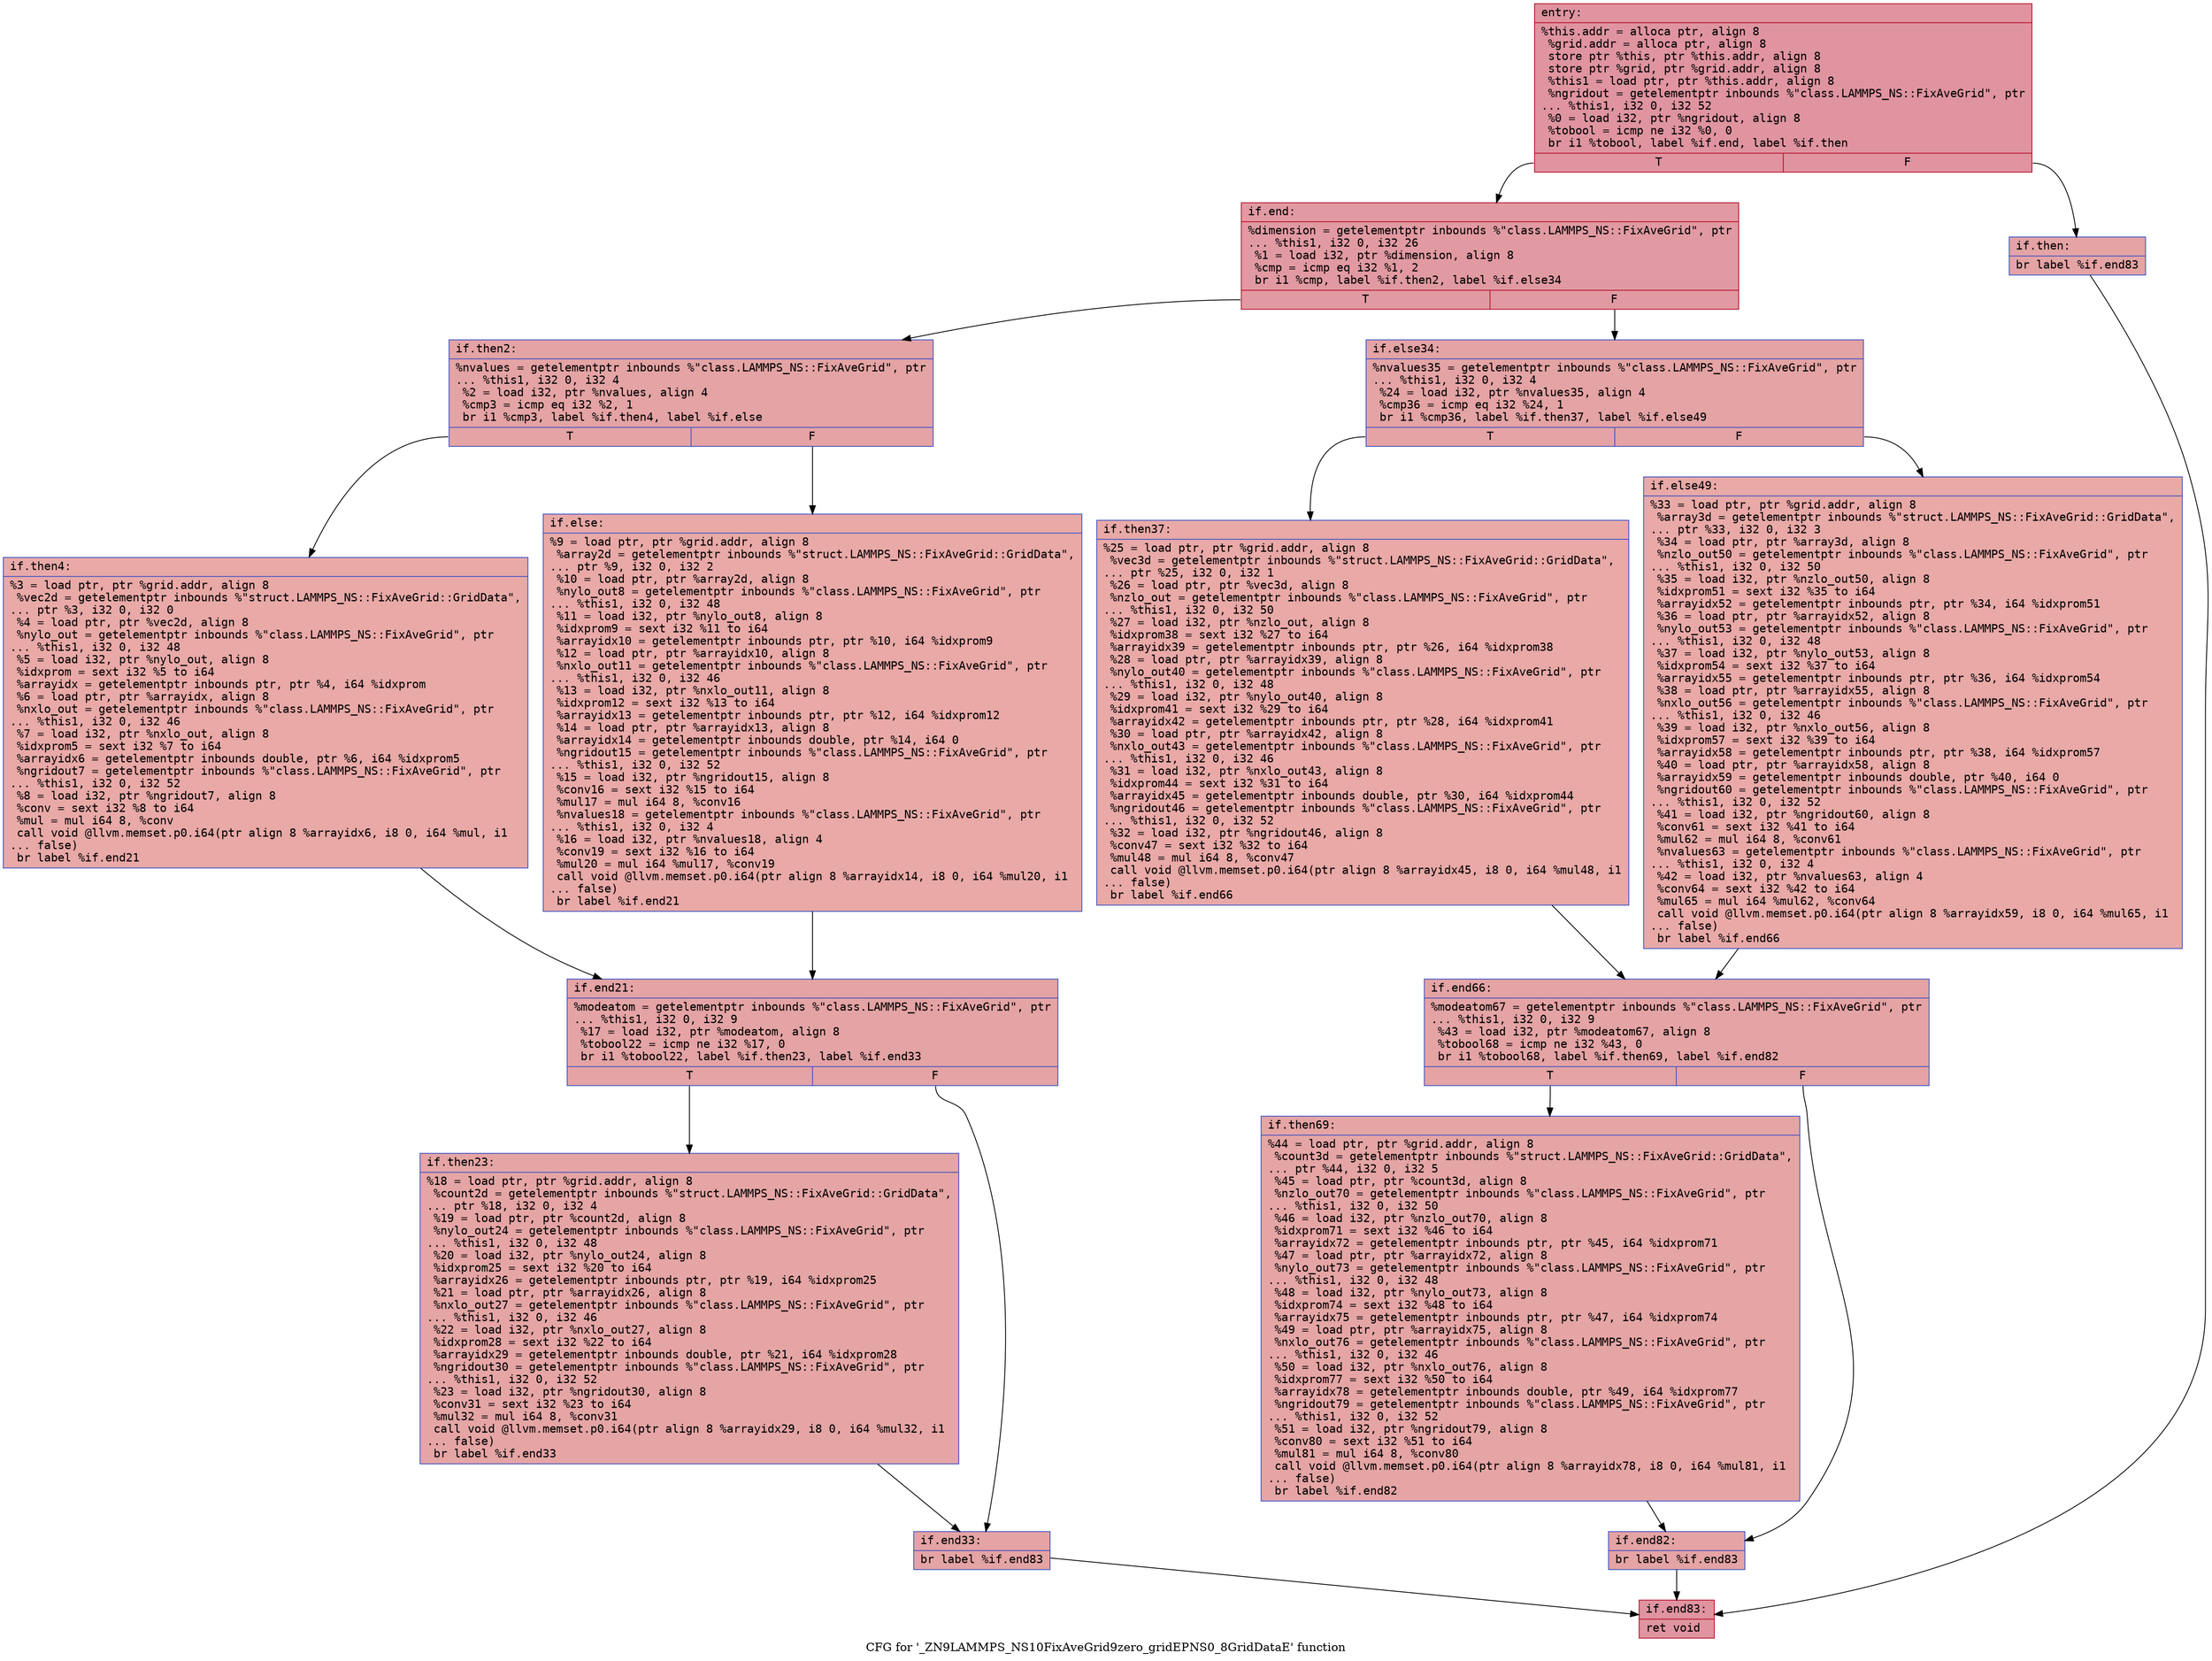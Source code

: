 digraph "CFG for '_ZN9LAMMPS_NS10FixAveGrid9zero_gridEPNS0_8GridDataE' function" {
	label="CFG for '_ZN9LAMMPS_NS10FixAveGrid9zero_gridEPNS0_8GridDataE' function";

	Node0x560b51351590 [shape=record,color="#b70d28ff", style=filled, fillcolor="#b70d2870" fontname="Courier",label="{entry:\l|  %this.addr = alloca ptr, align 8\l  %grid.addr = alloca ptr, align 8\l  store ptr %this, ptr %this.addr, align 8\l  store ptr %grid, ptr %grid.addr, align 8\l  %this1 = load ptr, ptr %this.addr, align 8\l  %ngridout = getelementptr inbounds %\"class.LAMMPS_NS::FixAveGrid\", ptr\l... %this1, i32 0, i32 52\l  %0 = load i32, ptr %ngridout, align 8\l  %tobool = icmp ne i32 %0, 0\l  br i1 %tobool, label %if.end, label %if.then\l|{<s0>T|<s1>F}}"];
	Node0x560b51351590:s0 -> Node0x560b51351aa0[tooltip="entry -> if.end\nProbability 62.50%" ];
	Node0x560b51351590:s1 -> Node0x560b51351b10[tooltip="entry -> if.then\nProbability 37.50%" ];
	Node0x560b51351b10 [shape=record,color="#3d50c3ff", style=filled, fillcolor="#c32e3170" fontname="Courier",label="{if.then:\l|  br label %if.end83\l}"];
	Node0x560b51351b10 -> Node0x560b51351c30[tooltip="if.then -> if.end83\nProbability 100.00%" ];
	Node0x560b51351aa0 [shape=record,color="#b70d28ff", style=filled, fillcolor="#bb1b2c70" fontname="Courier",label="{if.end:\l|  %dimension = getelementptr inbounds %\"class.LAMMPS_NS::FixAveGrid\", ptr\l... %this1, i32 0, i32 26\l  %1 = load i32, ptr %dimension, align 8\l  %cmp = icmp eq i32 %1, 2\l  br i1 %cmp, label %if.then2, label %if.else34\l|{<s0>T|<s1>F}}"];
	Node0x560b51351aa0:s0 -> Node0x560b513520e0[tooltip="if.end -> if.then2\nProbability 50.00%" ];
	Node0x560b51351aa0:s1 -> Node0x560b51352160[tooltip="if.end -> if.else34\nProbability 50.00%" ];
	Node0x560b513520e0 [shape=record,color="#3d50c3ff", style=filled, fillcolor="#c32e3170" fontname="Courier",label="{if.then2:\l|  %nvalues = getelementptr inbounds %\"class.LAMMPS_NS::FixAveGrid\", ptr\l... %this1, i32 0, i32 4\l  %2 = load i32, ptr %nvalues, align 4\l  %cmp3 = icmp eq i32 %2, 1\l  br i1 %cmp3, label %if.then4, label %if.else\l|{<s0>T|<s1>F}}"];
	Node0x560b513520e0:s0 -> Node0x560b513572d0[tooltip="if.then2 -> if.then4\nProbability 50.00%" ];
	Node0x560b513520e0:s1 -> Node0x560b51357320[tooltip="if.then2 -> if.else\nProbability 50.00%" ];
	Node0x560b513572d0 [shape=record,color="#3d50c3ff", style=filled, fillcolor="#ca3b3770" fontname="Courier",label="{if.then4:\l|  %3 = load ptr, ptr %grid.addr, align 8\l  %vec2d = getelementptr inbounds %\"struct.LAMMPS_NS::FixAveGrid::GridData\",\l... ptr %3, i32 0, i32 0\l  %4 = load ptr, ptr %vec2d, align 8\l  %nylo_out = getelementptr inbounds %\"class.LAMMPS_NS::FixAveGrid\", ptr\l... %this1, i32 0, i32 48\l  %5 = load i32, ptr %nylo_out, align 8\l  %idxprom = sext i32 %5 to i64\l  %arrayidx = getelementptr inbounds ptr, ptr %4, i64 %idxprom\l  %6 = load ptr, ptr %arrayidx, align 8\l  %nxlo_out = getelementptr inbounds %\"class.LAMMPS_NS::FixAveGrid\", ptr\l... %this1, i32 0, i32 46\l  %7 = load i32, ptr %nxlo_out, align 8\l  %idxprom5 = sext i32 %7 to i64\l  %arrayidx6 = getelementptr inbounds double, ptr %6, i64 %idxprom5\l  %ngridout7 = getelementptr inbounds %\"class.LAMMPS_NS::FixAveGrid\", ptr\l... %this1, i32 0, i32 52\l  %8 = load i32, ptr %ngridout7, align 8\l  %conv = sext i32 %8 to i64\l  %mul = mul i64 8, %conv\l  call void @llvm.memset.p0.i64(ptr align 8 %arrayidx6, i8 0, i64 %mul, i1\l... false)\l  br label %if.end21\l}"];
	Node0x560b513572d0 -> Node0x560b51358460[tooltip="if.then4 -> if.end21\nProbability 100.00%" ];
	Node0x560b51357320 [shape=record,color="#3d50c3ff", style=filled, fillcolor="#ca3b3770" fontname="Courier",label="{if.else:\l|  %9 = load ptr, ptr %grid.addr, align 8\l  %array2d = getelementptr inbounds %\"struct.LAMMPS_NS::FixAveGrid::GridData\",\l... ptr %9, i32 0, i32 2\l  %10 = load ptr, ptr %array2d, align 8\l  %nylo_out8 = getelementptr inbounds %\"class.LAMMPS_NS::FixAveGrid\", ptr\l... %this1, i32 0, i32 48\l  %11 = load i32, ptr %nylo_out8, align 8\l  %idxprom9 = sext i32 %11 to i64\l  %arrayidx10 = getelementptr inbounds ptr, ptr %10, i64 %idxprom9\l  %12 = load ptr, ptr %arrayidx10, align 8\l  %nxlo_out11 = getelementptr inbounds %\"class.LAMMPS_NS::FixAveGrid\", ptr\l... %this1, i32 0, i32 46\l  %13 = load i32, ptr %nxlo_out11, align 8\l  %idxprom12 = sext i32 %13 to i64\l  %arrayidx13 = getelementptr inbounds ptr, ptr %12, i64 %idxprom12\l  %14 = load ptr, ptr %arrayidx13, align 8\l  %arrayidx14 = getelementptr inbounds double, ptr %14, i64 0\l  %ngridout15 = getelementptr inbounds %\"class.LAMMPS_NS::FixAveGrid\", ptr\l... %this1, i32 0, i32 52\l  %15 = load i32, ptr %ngridout15, align 8\l  %conv16 = sext i32 %15 to i64\l  %mul17 = mul i64 8, %conv16\l  %nvalues18 = getelementptr inbounds %\"class.LAMMPS_NS::FixAveGrid\", ptr\l... %this1, i32 0, i32 4\l  %16 = load i32, ptr %nvalues18, align 4\l  %conv19 = sext i32 %16 to i64\l  %mul20 = mul i64 %mul17, %conv19\l  call void @llvm.memset.p0.i64(ptr align 8 %arrayidx14, i8 0, i64 %mul20, i1\l... false)\l  br label %if.end21\l}"];
	Node0x560b51357320 -> Node0x560b51358460[tooltip="if.else -> if.end21\nProbability 100.00%" ];
	Node0x560b51358460 [shape=record,color="#3d50c3ff", style=filled, fillcolor="#c32e3170" fontname="Courier",label="{if.end21:\l|  %modeatom = getelementptr inbounds %\"class.LAMMPS_NS::FixAveGrid\", ptr\l... %this1, i32 0, i32 9\l  %17 = load i32, ptr %modeatom, align 8\l  %tobool22 = icmp ne i32 %17, 0\l  br i1 %tobool22, label %if.then23, label %if.end33\l|{<s0>T|<s1>F}}"];
	Node0x560b51358460:s0 -> Node0x560b513597b0[tooltip="if.end21 -> if.then23\nProbability 62.50%" ];
	Node0x560b51358460:s1 -> Node0x560b51359830[tooltip="if.end21 -> if.end33\nProbability 37.50%" ];
	Node0x560b513597b0 [shape=record,color="#3d50c3ff", style=filled, fillcolor="#c5333470" fontname="Courier",label="{if.then23:\l|  %18 = load ptr, ptr %grid.addr, align 8\l  %count2d = getelementptr inbounds %\"struct.LAMMPS_NS::FixAveGrid::GridData\",\l... ptr %18, i32 0, i32 4\l  %19 = load ptr, ptr %count2d, align 8\l  %nylo_out24 = getelementptr inbounds %\"class.LAMMPS_NS::FixAveGrid\", ptr\l... %this1, i32 0, i32 48\l  %20 = load i32, ptr %nylo_out24, align 8\l  %idxprom25 = sext i32 %20 to i64\l  %arrayidx26 = getelementptr inbounds ptr, ptr %19, i64 %idxprom25\l  %21 = load ptr, ptr %arrayidx26, align 8\l  %nxlo_out27 = getelementptr inbounds %\"class.LAMMPS_NS::FixAveGrid\", ptr\l... %this1, i32 0, i32 46\l  %22 = load i32, ptr %nxlo_out27, align 8\l  %idxprom28 = sext i32 %22 to i64\l  %arrayidx29 = getelementptr inbounds double, ptr %21, i64 %idxprom28\l  %ngridout30 = getelementptr inbounds %\"class.LAMMPS_NS::FixAveGrid\", ptr\l... %this1, i32 0, i32 52\l  %23 = load i32, ptr %ngridout30, align 8\l  %conv31 = sext i32 %23 to i64\l  %mul32 = mul i64 8, %conv31\l  call void @llvm.memset.p0.i64(ptr align 8 %arrayidx29, i8 0, i64 %mul32, i1\l... false)\l  br label %if.end33\l}"];
	Node0x560b513597b0 -> Node0x560b51359830[tooltip="if.then23 -> if.end33\nProbability 100.00%" ];
	Node0x560b51359830 [shape=record,color="#3d50c3ff", style=filled, fillcolor="#c32e3170" fontname="Courier",label="{if.end33:\l|  br label %if.end83\l}"];
	Node0x560b51359830 -> Node0x560b51351c30[tooltip="if.end33 -> if.end83\nProbability 100.00%" ];
	Node0x560b51352160 [shape=record,color="#3d50c3ff", style=filled, fillcolor="#c32e3170" fontname="Courier",label="{if.else34:\l|  %nvalues35 = getelementptr inbounds %\"class.LAMMPS_NS::FixAveGrid\", ptr\l... %this1, i32 0, i32 4\l  %24 = load i32, ptr %nvalues35, align 4\l  %cmp36 = icmp eq i32 %24, 1\l  br i1 %cmp36, label %if.then37, label %if.else49\l|{<s0>T|<s1>F}}"];
	Node0x560b51352160:s0 -> Node0x560b5135ab90[tooltip="if.else34 -> if.then37\nProbability 50.00%" ];
	Node0x560b51352160:s1 -> Node0x560b5135abe0[tooltip="if.else34 -> if.else49\nProbability 50.00%" ];
	Node0x560b5135ab90 [shape=record,color="#3d50c3ff", style=filled, fillcolor="#ca3b3770" fontname="Courier",label="{if.then37:\l|  %25 = load ptr, ptr %grid.addr, align 8\l  %vec3d = getelementptr inbounds %\"struct.LAMMPS_NS::FixAveGrid::GridData\",\l... ptr %25, i32 0, i32 1\l  %26 = load ptr, ptr %vec3d, align 8\l  %nzlo_out = getelementptr inbounds %\"class.LAMMPS_NS::FixAveGrid\", ptr\l... %this1, i32 0, i32 50\l  %27 = load i32, ptr %nzlo_out, align 8\l  %idxprom38 = sext i32 %27 to i64\l  %arrayidx39 = getelementptr inbounds ptr, ptr %26, i64 %idxprom38\l  %28 = load ptr, ptr %arrayidx39, align 8\l  %nylo_out40 = getelementptr inbounds %\"class.LAMMPS_NS::FixAveGrid\", ptr\l... %this1, i32 0, i32 48\l  %29 = load i32, ptr %nylo_out40, align 8\l  %idxprom41 = sext i32 %29 to i64\l  %arrayidx42 = getelementptr inbounds ptr, ptr %28, i64 %idxprom41\l  %30 = load ptr, ptr %arrayidx42, align 8\l  %nxlo_out43 = getelementptr inbounds %\"class.LAMMPS_NS::FixAveGrid\", ptr\l... %this1, i32 0, i32 46\l  %31 = load i32, ptr %nxlo_out43, align 8\l  %idxprom44 = sext i32 %31 to i64\l  %arrayidx45 = getelementptr inbounds double, ptr %30, i64 %idxprom44\l  %ngridout46 = getelementptr inbounds %\"class.LAMMPS_NS::FixAveGrid\", ptr\l... %this1, i32 0, i32 52\l  %32 = load i32, ptr %ngridout46, align 8\l  %conv47 = sext i32 %32 to i64\l  %mul48 = mul i64 8, %conv47\l  call void @llvm.memset.p0.i64(ptr align 8 %arrayidx45, i8 0, i64 %mul48, i1\l... false)\l  br label %if.end66\l}"];
	Node0x560b5135ab90 -> Node0x560b5135bd10[tooltip="if.then37 -> if.end66\nProbability 100.00%" ];
	Node0x560b5135abe0 [shape=record,color="#3d50c3ff", style=filled, fillcolor="#ca3b3770" fontname="Courier",label="{if.else49:\l|  %33 = load ptr, ptr %grid.addr, align 8\l  %array3d = getelementptr inbounds %\"struct.LAMMPS_NS::FixAveGrid::GridData\",\l... ptr %33, i32 0, i32 3\l  %34 = load ptr, ptr %array3d, align 8\l  %nzlo_out50 = getelementptr inbounds %\"class.LAMMPS_NS::FixAveGrid\", ptr\l... %this1, i32 0, i32 50\l  %35 = load i32, ptr %nzlo_out50, align 8\l  %idxprom51 = sext i32 %35 to i64\l  %arrayidx52 = getelementptr inbounds ptr, ptr %34, i64 %idxprom51\l  %36 = load ptr, ptr %arrayidx52, align 8\l  %nylo_out53 = getelementptr inbounds %\"class.LAMMPS_NS::FixAveGrid\", ptr\l... %this1, i32 0, i32 48\l  %37 = load i32, ptr %nylo_out53, align 8\l  %idxprom54 = sext i32 %37 to i64\l  %arrayidx55 = getelementptr inbounds ptr, ptr %36, i64 %idxprom54\l  %38 = load ptr, ptr %arrayidx55, align 8\l  %nxlo_out56 = getelementptr inbounds %\"class.LAMMPS_NS::FixAveGrid\", ptr\l... %this1, i32 0, i32 46\l  %39 = load i32, ptr %nxlo_out56, align 8\l  %idxprom57 = sext i32 %39 to i64\l  %arrayidx58 = getelementptr inbounds ptr, ptr %38, i64 %idxprom57\l  %40 = load ptr, ptr %arrayidx58, align 8\l  %arrayidx59 = getelementptr inbounds double, ptr %40, i64 0\l  %ngridout60 = getelementptr inbounds %\"class.LAMMPS_NS::FixAveGrid\", ptr\l... %this1, i32 0, i32 52\l  %41 = load i32, ptr %ngridout60, align 8\l  %conv61 = sext i32 %41 to i64\l  %mul62 = mul i64 8, %conv61\l  %nvalues63 = getelementptr inbounds %\"class.LAMMPS_NS::FixAveGrid\", ptr\l... %this1, i32 0, i32 4\l  %42 = load i32, ptr %nvalues63, align 4\l  %conv64 = sext i32 %42 to i64\l  %mul65 = mul i64 %mul62, %conv64\l  call void @llvm.memset.p0.i64(ptr align 8 %arrayidx59, i8 0, i64 %mul65, i1\l... false)\l  br label %if.end66\l}"];
	Node0x560b5135abe0 -> Node0x560b5135bd10[tooltip="if.else49 -> if.end66\nProbability 100.00%" ];
	Node0x560b5135bd10 [shape=record,color="#3d50c3ff", style=filled, fillcolor="#c32e3170" fontname="Courier",label="{if.end66:\l|  %modeatom67 = getelementptr inbounds %\"class.LAMMPS_NS::FixAveGrid\", ptr\l... %this1, i32 0, i32 9\l  %43 = load i32, ptr %modeatom67, align 8\l  %tobool68 = icmp ne i32 %43, 0\l  br i1 %tobool68, label %if.then69, label %if.end82\l|{<s0>T|<s1>F}}"];
	Node0x560b5135bd10:s0 -> Node0x560b5135d3c0[tooltip="if.end66 -> if.then69\nProbability 62.50%" ];
	Node0x560b5135bd10:s1 -> Node0x560b5135d440[tooltip="if.end66 -> if.end82\nProbability 37.50%" ];
	Node0x560b5135d3c0 [shape=record,color="#3d50c3ff", style=filled, fillcolor="#c5333470" fontname="Courier",label="{if.then69:\l|  %44 = load ptr, ptr %grid.addr, align 8\l  %count3d = getelementptr inbounds %\"struct.LAMMPS_NS::FixAveGrid::GridData\",\l... ptr %44, i32 0, i32 5\l  %45 = load ptr, ptr %count3d, align 8\l  %nzlo_out70 = getelementptr inbounds %\"class.LAMMPS_NS::FixAveGrid\", ptr\l... %this1, i32 0, i32 50\l  %46 = load i32, ptr %nzlo_out70, align 8\l  %idxprom71 = sext i32 %46 to i64\l  %arrayidx72 = getelementptr inbounds ptr, ptr %45, i64 %idxprom71\l  %47 = load ptr, ptr %arrayidx72, align 8\l  %nylo_out73 = getelementptr inbounds %\"class.LAMMPS_NS::FixAveGrid\", ptr\l... %this1, i32 0, i32 48\l  %48 = load i32, ptr %nylo_out73, align 8\l  %idxprom74 = sext i32 %48 to i64\l  %arrayidx75 = getelementptr inbounds ptr, ptr %47, i64 %idxprom74\l  %49 = load ptr, ptr %arrayidx75, align 8\l  %nxlo_out76 = getelementptr inbounds %\"class.LAMMPS_NS::FixAveGrid\", ptr\l... %this1, i32 0, i32 46\l  %50 = load i32, ptr %nxlo_out76, align 8\l  %idxprom77 = sext i32 %50 to i64\l  %arrayidx78 = getelementptr inbounds double, ptr %49, i64 %idxprom77\l  %ngridout79 = getelementptr inbounds %\"class.LAMMPS_NS::FixAveGrid\", ptr\l... %this1, i32 0, i32 52\l  %51 = load i32, ptr %ngridout79, align 8\l  %conv80 = sext i32 %51 to i64\l  %mul81 = mul i64 8, %conv80\l  call void @llvm.memset.p0.i64(ptr align 8 %arrayidx78, i8 0, i64 %mul81, i1\l... false)\l  br label %if.end82\l}"];
	Node0x560b5135d3c0 -> Node0x560b5135d440[tooltip="if.then69 -> if.end82\nProbability 100.00%" ];
	Node0x560b5135d440 [shape=record,color="#3d50c3ff", style=filled, fillcolor="#c32e3170" fontname="Courier",label="{if.end82:\l|  br label %if.end83\l}"];
	Node0x560b5135d440 -> Node0x560b51351c30[tooltip="if.end82 -> if.end83\nProbability 100.00%" ];
	Node0x560b51351c30 [shape=record,color="#b70d28ff", style=filled, fillcolor="#b70d2870" fontname="Courier",label="{if.end83:\l|  ret void\l}"];
}
